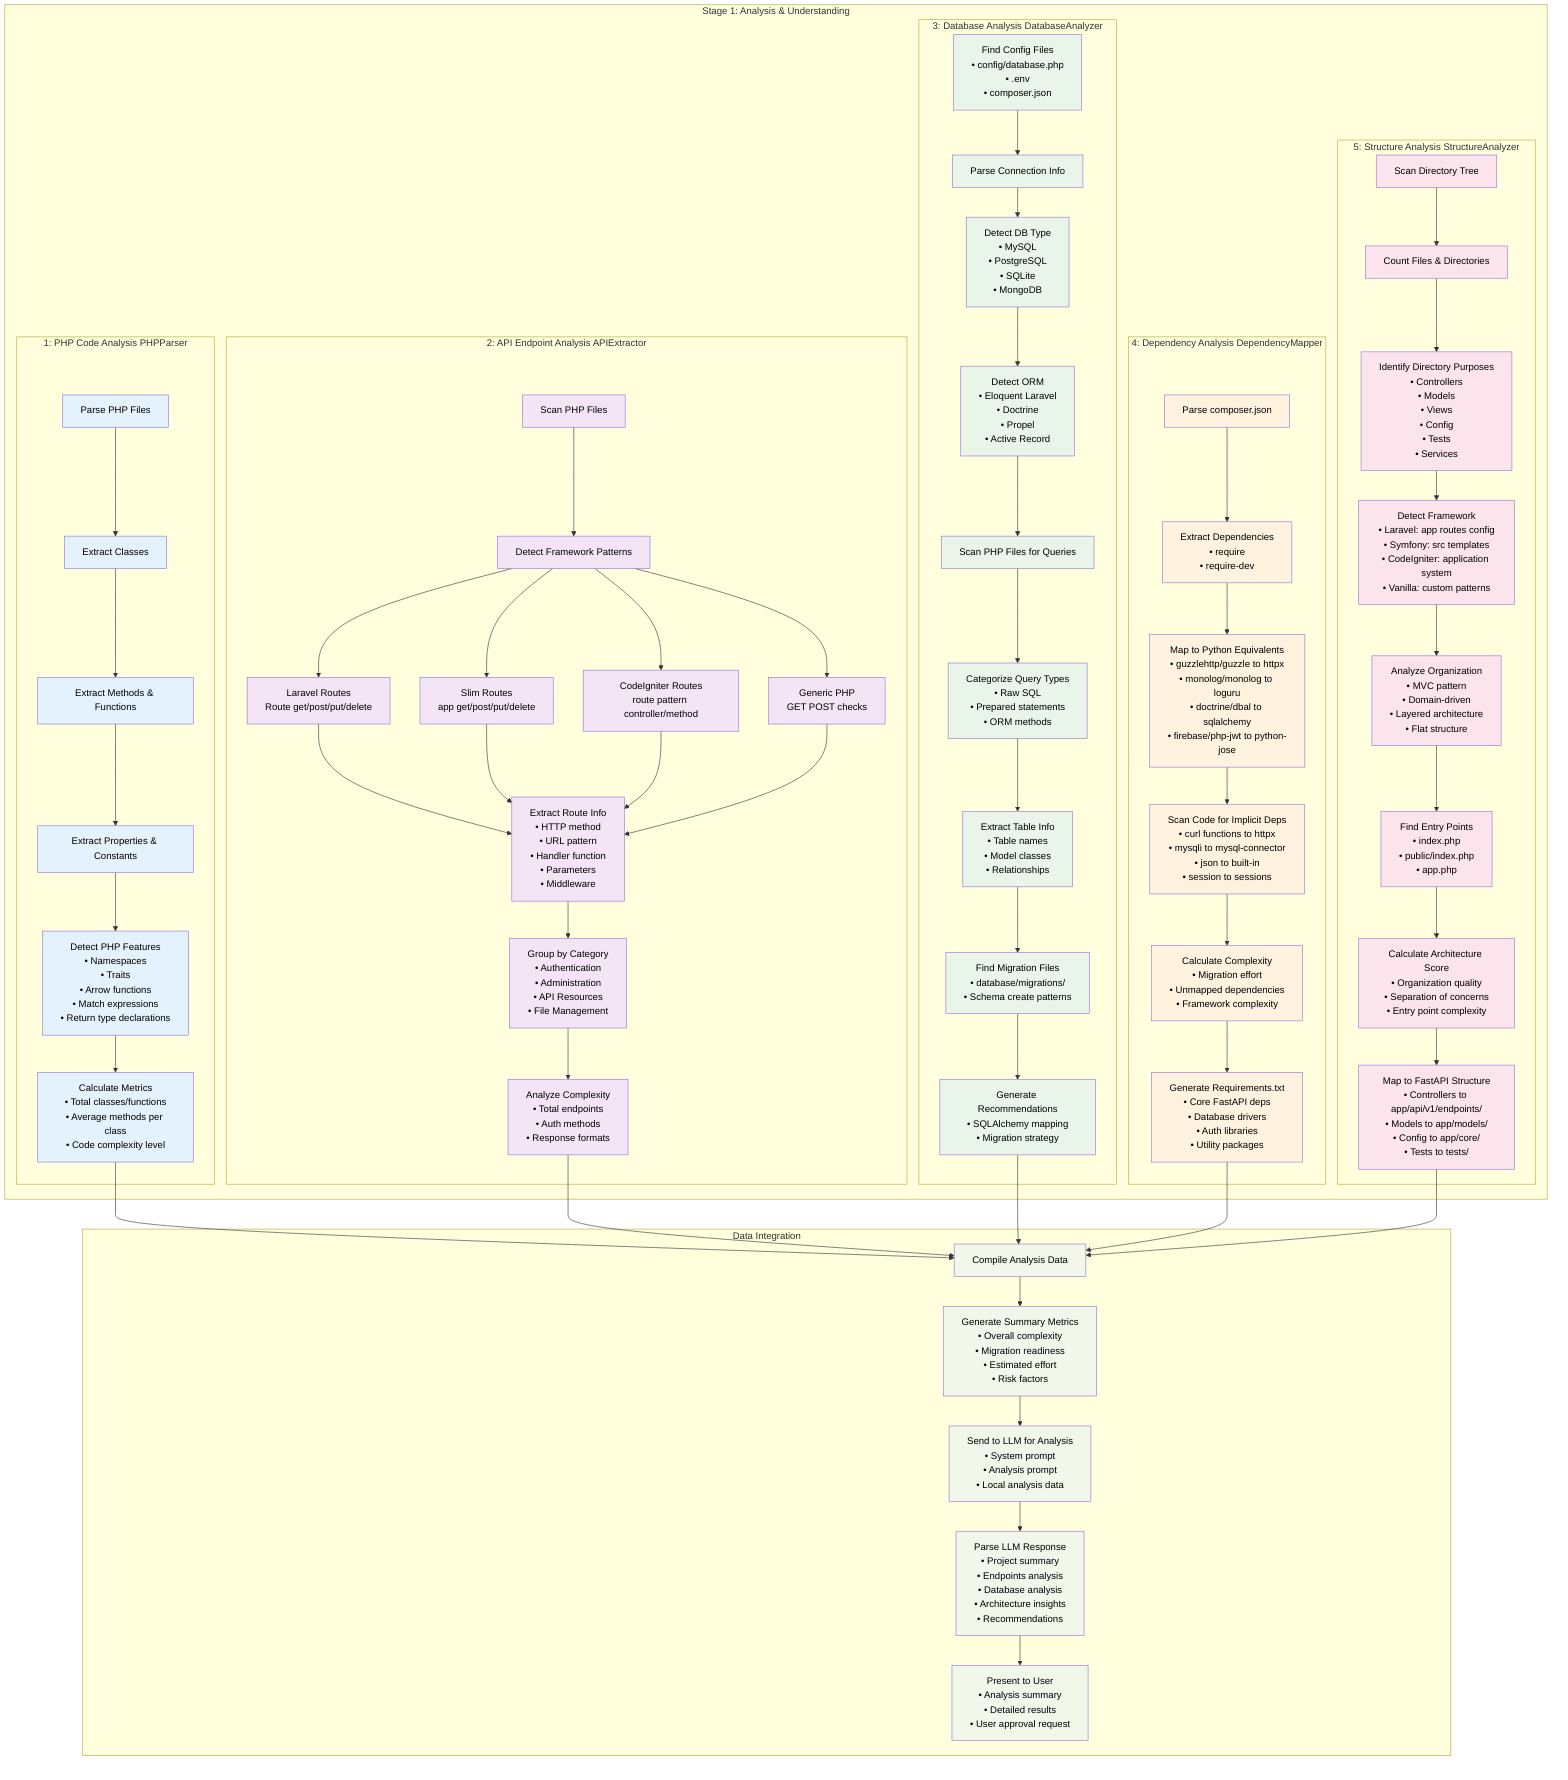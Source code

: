 graph TB
    subgraph "Stage 1: Analysis & Understanding"
        direction TB
        
        subgraph "1: PHP Code Analysis PHPParser"
            P1["Parse PHP Files"] --> P2["Extract Classes"]
            P2 --> P3["Extract Methods & Functions"]
            P3 --> P4["Extract Properties & Constants"]
            P4 --> P5["Detect PHP Features<br/>• Namespaces<br/>• Traits<br/>• Arrow functions<br/>• Match expressions<br/>• Return type declarations"]
            P5 --> P6["Calculate Metrics<br/>• Total classes/functions<br/>• Average methods per class<br/>• Code complexity level"]
        end
        
        subgraph "2: API Endpoint Analysis APIExtractor"
            A1["Scan PHP Files"] --> A2["Detect Framework Patterns"]
            A2 --> A3["Laravel Routes<br/>Route get/post/put/delete"]
            A2 --> A4["Slim Routes<br/>app get/post/put/delete"]
            A2 --> A5["CodeIgniter Routes<br/>route pattern controller/method"]
            A2 --> A6["Generic PHP<br/>GET POST checks"]
            A3 --> A7["Extract Route Info<br/>• HTTP method<br/>• URL pattern<br/>• Handler function<br/>• Parameters<br/>• Middleware"]
            A4 --> A7
            A5 --> A7
            A6 --> A7
            A7 --> A8["Group by Category<br/>• Authentication<br/>• Administration<br/>• API Resources<br/>• File Management"]
            A8 --> A9["Analyze Complexity<br/>• Total endpoints<br/>• Auth methods<br/>• Response formats"]
        end
        
        subgraph "3: Database Analysis DatabaseAnalyzer"
            D1["Find Config Files<br/>• config/database.php<br/>• .env<br/>• composer.json"] --> D2["Parse Connection Info"]
            D2 --> D3["Detect DB Type<br/>• MySQL<br/>• PostgreSQL<br/>• SQLite<br/>• MongoDB"]
            D3 --> D4["Detect ORM<br/>• Eloquent Laravel<br/>• Doctrine<br/>• Propel<br/>• Active Record"]
            D4 --> D5["Scan PHP Files for Queries"]
            D5 --> D6["Categorize Query Types<br/>• Raw SQL<br/>• Prepared statements<br/>• ORM methods"]
            D6 --> D7["Extract Table Info<br/>• Table names<br/>• Model classes<br/>• Relationships"]
            D7 --> D8["Find Migration Files<br/>• database/migrations/<br/>• Schema create patterns"]
            D8 --> D9["Generate Recommendations<br/>• SQLAlchemy mapping<br/>• Migration strategy"]
        end
        
        subgraph "4: Dependency Analysis DependencyMapper"
            DP1["Parse composer.json"] --> DP2["Extract Dependencies<br/>• require<br/>• require-dev"]
            DP2 --> DP3["Map to Python Equivalents<br/>• guzzlehttp/guzzle to httpx<br/>• monolog/monolog to loguru<br/>• doctrine/dbal to sqlalchemy<br/>• firebase/php-jwt to python-jose"]
            DP3 --> DP4["Scan Code for Implicit Deps<br/>• curl functions to httpx<br/>• mysqli to mysql-connector<br/>• json to built-in<br/>• session to sessions"]
            DP4 --> DP5["Calculate Complexity<br/>• Migration effort<br/>• Unmapped dependencies<br/>• Framework complexity"]
            DP5 --> DP6["Generate Requirements.txt<br/>• Core FastAPI deps<br/>• Database drivers<br/>• Auth libraries<br/>• Utility packages"]
        end
        
        subgraph "5: Structure Analysis StructureAnalyzer"
            S1["Scan Directory Tree"] --> S2["Count Files & Directories"]
            S2 --> S3["Identify Directory Purposes<br/>• Controllers<br/>• Models<br/>• Views<br/>• Config<br/>• Tests<br/>• Services"]
            S3 --> S4["Detect Framework<br/>• Laravel: app routes config<br/>• Symfony: src templates<br/>• CodeIgniter: application system<br/>• Vanilla: custom patterns"]
            S4 --> S5["Analyze Organization<br/>• MVC pattern<br/>• Domain-driven<br/>• Layered architecture<br/>• Flat structure"]
            S5 --> S6["Find Entry Points<br/>• index.php<br/>• public/index.php<br/>• app.php"]
            S6 --> S7["Calculate Architecture Score<br/>• Organization quality<br/>• Separation of concerns<br/>• Entry point complexity"]
            S7 --> S8["Map to FastAPI Structure<br/>• Controllers to app/api/v1/endpoints/<br/>• Models to app/models/<br/>• Config to app/core/<br/>• Tests to tests/"]
        end
    end
    
    subgraph "Data Integration"
        INT1["Compile Analysis Data"] --> INT2["Generate Summary Metrics<br/>• Overall complexity<br/>• Migration readiness<br/>• Estimated effort<br/>• Risk factors"]
        INT2 --> INT3["Send to LLM for Analysis<br/>• System prompt<br/>• Analysis prompt<br/>• Local analysis data"]
        INT3 --> INT4["Parse LLM Response<br/>• Project summary<br/>• Endpoints analysis<br/>• Database analysis<br/>• Architecture insights<br/>• Recommendations"]
        INT4 --> INT5["Present to User<br/>• Analysis summary<br/>• Detailed results<br/>• User approval request"]
    end
    
    %% Connect the main flows
    P6 --> INT1
    A9 --> INT1
    D9 --> INT1
    DP6 --> INT1
    S8 --> INT1
    
    %% Styling
    classDef parser fill:#e3f2fd,color:#000
    classDef api fill:#f3e5f5,color:#000
    classDef database fill:#e8f5e8,color:#000
    classDef dependency fill:#fff3e0,color:#000
    classDef structure fill:#fce4ec,color:#000
    classDef integration fill:#f1f8e9,color:#000
    
    class P1,P2,P3,P4,P5,P6 parser
    class A1,A2,A3,A4,A5,A6,A7,A8,A9 api
    class D1,D2,D3,D4,D5,D6,D7,D8,D9 database
    class DP1,DP2,DP3,DP4,DP5,DP6 dependency
    class S1,S2,S3,S4,S5,S6,S7,S8 structure
    class INT1,INT2,INT3,INT4,INT5 integration